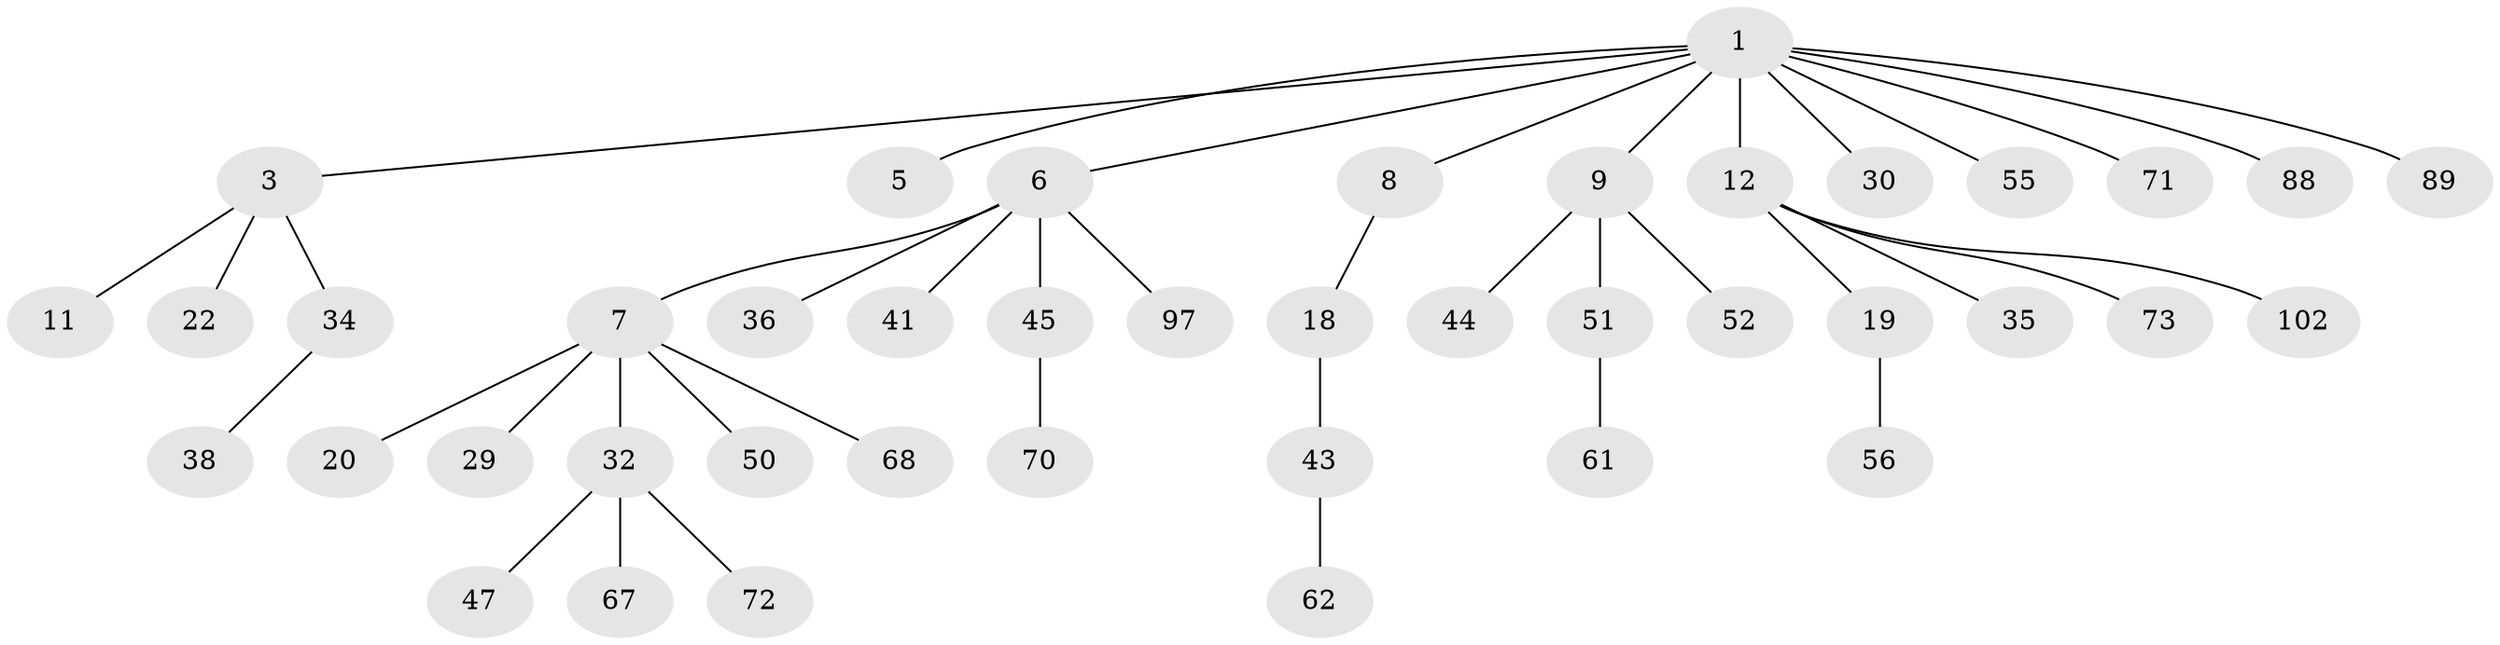// original degree distribution, {7: 0.009433962264150943, 6: 0.02830188679245283, 4: 0.0660377358490566, 3: 0.12264150943396226, 1: 0.5188679245283019, 5: 0.02830188679245283, 2: 0.22641509433962265}
// Generated by graph-tools (version 1.1) at 2025/19/03/04/25 18:19:21]
// undirected, 42 vertices, 41 edges
graph export_dot {
graph [start="1"]
  node [color=gray90,style=filled];
  1 [super="+2+24"];
  3 [super="+4+10+14"];
  5;
  6;
  7 [super="+69+17+13+23"];
  8 [super="+82+54+57"];
  9 [super="+74+26+31+60"];
  11;
  12 [super="+77+15"];
  18 [super="+59+81"];
  19 [super="+33+53"];
  20 [super="+28"];
  22 [super="+76+90"];
  29 [super="+80+87"];
  30;
  32 [super="+37"];
  34 [super="+48"];
  35;
  36 [super="+42"];
  38 [super="+66+40+83"];
  41;
  43 [super="+86"];
  44 [super="+46"];
  45 [super="+49"];
  47 [super="+64"];
  50 [super="+92+101"];
  51;
  52 [super="+65+106"];
  55;
  56;
  61 [super="+63"];
  62;
  67;
  68 [super="+75"];
  70;
  71 [super="+95"];
  72 [super="+93"];
  73 [super="+94"];
  88;
  89;
  97;
  102;
  1 -- 3;
  1 -- 5;
  1 -- 9;
  1 -- 55;
  1 -- 89;
  1 -- 6;
  1 -- 8;
  1 -- 88;
  1 -- 12;
  1 -- 30;
  1 -- 71;
  3 -- 11;
  3 -- 34;
  3 -- 22;
  6 -- 7;
  6 -- 36;
  6 -- 41;
  6 -- 45;
  6 -- 97;
  7 -- 50;
  7 -- 20;
  7 -- 68;
  7 -- 29;
  7 -- 32;
  8 -- 18;
  9 -- 44;
  9 -- 51;
  9 -- 52;
  12 -- 19;
  12 -- 35;
  12 -- 102;
  12 -- 73;
  18 -- 43;
  19 -- 56;
  32 -- 72;
  32 -- 67;
  32 -- 47;
  34 -- 38;
  43 -- 62;
  45 -- 70;
  51 -- 61;
}
